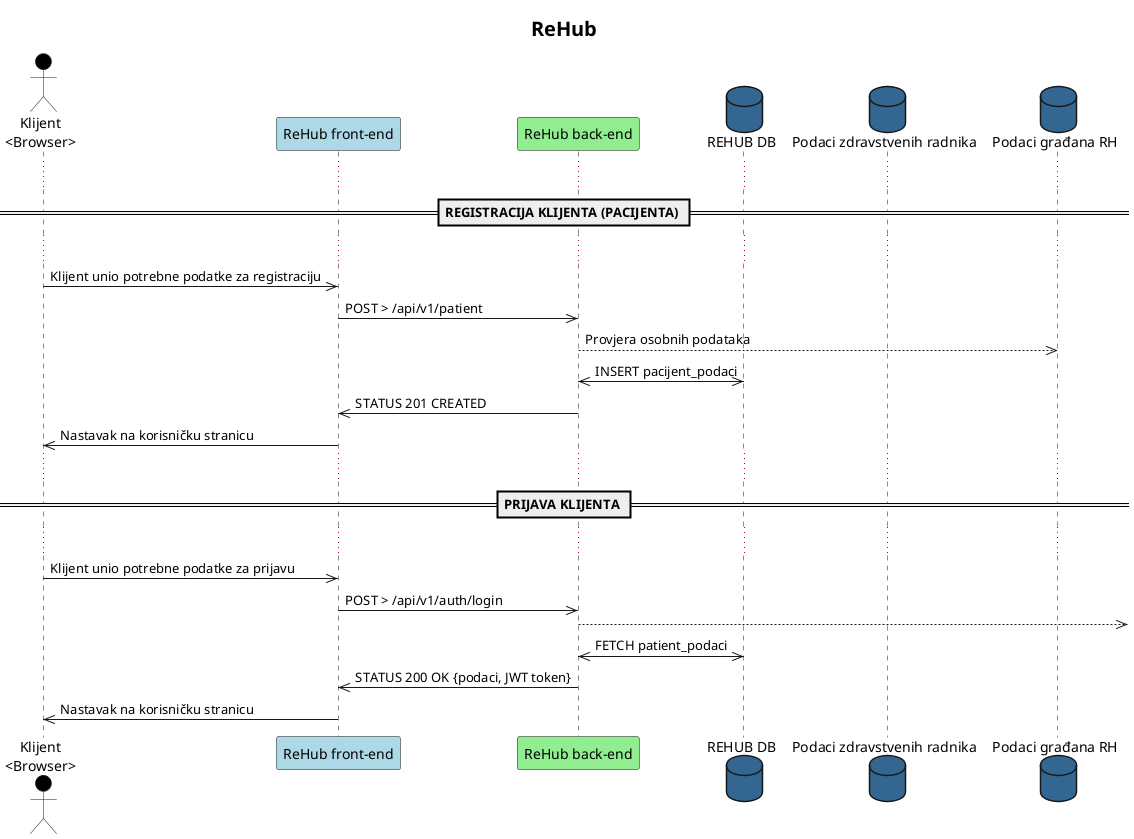 @startuml
title ReHub

skinparam TitleFontSize 20
skinparam ParticipantPadding 50

actor "Klijent\n<Browser>" as client #000000
participant "ReHub front-end" as rehub_front #ADD8E6
participant "ReHub back-end" as rehub_back #90EE90
database rehub_db as "REHUB DB" #336791
database doctor_db as "Podaci zdravstvenih radnika" #336791
database pii_db as "Podaci građana RH" #336791

...
== REGISTRACIJA KLIJENTA (PACIJENTA) ==
...

client ->> rehub_front :Klijent unio potrebne podatke za registraciju
rehub_front ->> rehub_back :POST > /api/v1/patient
rehub_back -->> pii_db :Provjera osobnih podataka
rehub_back <<->> rehub_db :INSERT pacijent_podaci
rehub_back ->> rehub_front :STATUS 201 CREATED
rehub_front ->> client :Nastavak na korisničku stranicu

...
== PRIJAVA KLIJENTA ==
...

client ->> rehub_front :Klijent unio potrebne podatke za prijavu
rehub_front ->> rehub_back :POST > /api/v1/auth/login
rehub_back -->>
rehub_back <<->> rehub_db :FETCH patient_podaci
rehub_back ->> rehub_front :STATUS 200 OK {podaci, JWT token}
rehub_front ->> client :Nastavak na korisničku stranicu




@enduml